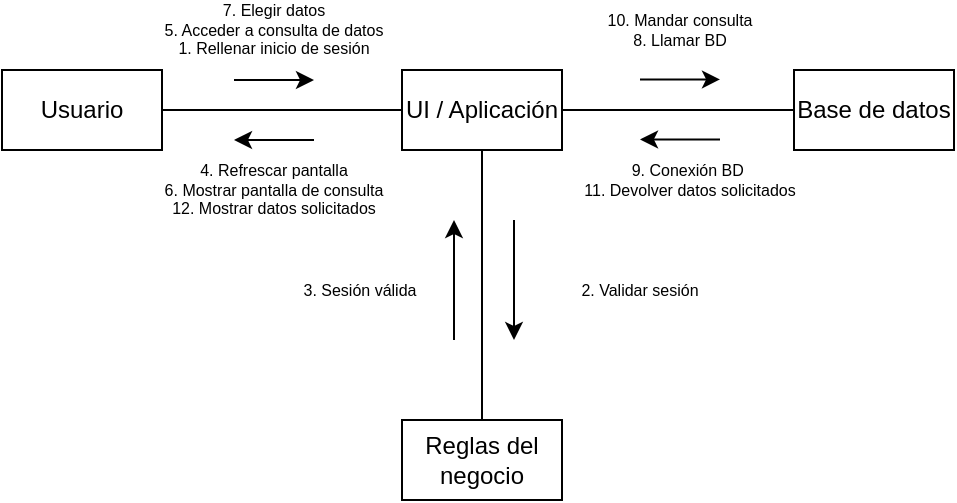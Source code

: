<mxfile version="24.7.17">
  <diagram name="Página-1" id="0aEAIex5AfrO0MwewxDz">
    <mxGraphModel dx="636" dy="376" grid="1" gridSize="10" guides="1" tooltips="1" connect="1" arrows="1" fold="1" page="1" pageScale="1" pageWidth="1169" pageHeight="827" math="0" shadow="0">
      <root>
        <mxCell id="0" />
        <mxCell id="1" parent="0" />
        <mxCell id="ejGh-xggP8BQPB7D56io-1" value="Usuario" style="rounded=0;whiteSpace=wrap;html=1;" vertex="1" parent="1">
          <mxGeometry x="347" y="324" width="80" height="40" as="geometry" />
        </mxCell>
        <mxCell id="ejGh-xggP8BQPB7D56io-2" value="UI / Aplicación" style="rounded=0;whiteSpace=wrap;html=1;" vertex="1" parent="1">
          <mxGeometry x="547" y="324" width="80" height="40" as="geometry" />
        </mxCell>
        <mxCell id="ejGh-xggP8BQPB7D56io-3" value="Reglas del negocio" style="rounded=0;whiteSpace=wrap;html=1;" vertex="1" parent="1">
          <mxGeometry x="547" y="499" width="80" height="40" as="geometry" />
        </mxCell>
        <mxCell id="ejGh-xggP8BQPB7D56io-4" value="Base de datos" style="rounded=0;whiteSpace=wrap;html=1;" vertex="1" parent="1">
          <mxGeometry x="743" y="324" width="80" height="40" as="geometry" />
        </mxCell>
        <mxCell id="ejGh-xggP8BQPB7D56io-5" value="" style="endArrow=none;html=1;rounded=0;exitX=1;exitY=0.5;exitDx=0;exitDy=0;entryX=0;entryY=0.5;entryDx=0;entryDy=0;" edge="1" parent="1" source="ejGh-xggP8BQPB7D56io-1" target="ejGh-xggP8BQPB7D56io-2">
          <mxGeometry width="50" height="50" relative="1" as="geometry">
            <mxPoint x="547" y="444" as="sourcePoint" />
            <mxPoint x="597" y="394" as="targetPoint" />
          </mxGeometry>
        </mxCell>
        <mxCell id="ejGh-xggP8BQPB7D56io-6" value="" style="endArrow=none;html=1;rounded=0;exitX=0.5;exitY=1;exitDx=0;exitDy=0;entryX=0.5;entryY=0;entryDx=0;entryDy=0;" edge="1" parent="1" source="ejGh-xggP8BQPB7D56io-2" target="ejGh-xggP8BQPB7D56io-3">
          <mxGeometry width="50" height="50" relative="1" as="geometry">
            <mxPoint x="627" y="343.76" as="sourcePoint" />
            <mxPoint x="747" y="343.76" as="targetPoint" />
          </mxGeometry>
        </mxCell>
        <mxCell id="ejGh-xggP8BQPB7D56io-7" value="" style="endArrow=classic;html=1;rounded=0;" edge="1" parent="1">
          <mxGeometry width="50" height="50" relative="1" as="geometry">
            <mxPoint x="463" y="329" as="sourcePoint" />
            <mxPoint x="503" y="329" as="targetPoint" />
          </mxGeometry>
        </mxCell>
        <mxCell id="ejGh-xggP8BQPB7D56io-8" value="" style="endArrow=classic;html=1;rounded=0;" edge="1" parent="1">
          <mxGeometry width="50" height="50" relative="1" as="geometry">
            <mxPoint x="503" y="359" as="sourcePoint" />
            <mxPoint x="463" y="359" as="targetPoint" />
          </mxGeometry>
        </mxCell>
        <mxCell id="ejGh-xggP8BQPB7D56io-9" value="" style="endArrow=classic;html=1;rounded=0;" edge="1" parent="1">
          <mxGeometry width="50" height="50" relative="1" as="geometry">
            <mxPoint x="603" y="399" as="sourcePoint" />
            <mxPoint x="603" y="459" as="targetPoint" />
          </mxGeometry>
        </mxCell>
        <mxCell id="ejGh-xggP8BQPB7D56io-10" value="" style="endArrow=classic;html=1;rounded=0;" edge="1" parent="1">
          <mxGeometry width="50" height="50" relative="1" as="geometry">
            <mxPoint x="573" y="459" as="sourcePoint" />
            <mxPoint x="573" y="399" as="targetPoint" />
          </mxGeometry>
        </mxCell>
        <mxCell id="ejGh-xggP8BQPB7D56io-11" value="7. Elegir datos&lt;div style=&quot;font-size: 8px;&quot;&gt;5. Acceder a consulta de datos&lt;/div&gt;&lt;div style=&quot;font-size: 8px;&quot;&gt;1. Rellenar inicio de sesión&lt;/div&gt;" style="text;html=1;align=center;verticalAlign=middle;whiteSpace=wrap;rounded=0;fontSize=8;" vertex="1" parent="1">
          <mxGeometry x="423" y="289" width="120" height="30" as="geometry" />
        </mxCell>
        <mxCell id="ejGh-xggP8BQPB7D56io-12" value="4. Refrescar pantalla&lt;div style=&quot;font-size: 8px;&quot;&gt;6. Mostrar pantalla de consulta&lt;/div&gt;&lt;div style=&quot;font-size: 8px;&quot;&gt;12. Mostrar datos solicitados&lt;/div&gt;" style="text;html=1;align=center;verticalAlign=middle;whiteSpace=wrap;rounded=0;fontSize=8;" vertex="1" parent="1">
          <mxGeometry x="423" y="369" width="120" height="30" as="geometry" />
        </mxCell>
        <mxCell id="ejGh-xggP8BQPB7D56io-13" value="" style="endArrow=none;html=1;rounded=0;exitX=1;exitY=0.5;exitDx=0;exitDy=0;entryX=0;entryY=0.5;entryDx=0;entryDy=0;" edge="1" parent="1" source="ejGh-xggP8BQPB7D56io-2" target="ejGh-xggP8BQPB7D56io-4">
          <mxGeometry width="50" height="50" relative="1" as="geometry">
            <mxPoint x="637" y="353.76" as="sourcePoint" />
            <mxPoint x="757" y="429" as="targetPoint" />
          </mxGeometry>
        </mxCell>
        <mxCell id="ejGh-xggP8BQPB7D56io-14" value="&lt;div style=&quot;font-size: 8px;&quot;&gt;2. Validar sesión&lt;/div&gt;" style="text;html=1;align=center;verticalAlign=middle;whiteSpace=wrap;rounded=0;fontSize=8;rotation=0;" vertex="1" parent="1">
          <mxGeometry x="613" y="419" width="106" height="30" as="geometry" />
        </mxCell>
        <mxCell id="ejGh-xggP8BQPB7D56io-15" value="&lt;div&gt;3. Sesión válida&lt;/div&gt;" style="text;html=1;align=center;verticalAlign=middle;whiteSpace=wrap;rounded=0;fontSize=8;rotation=0;" vertex="1" parent="1">
          <mxGeometry x="473" y="419" width="106" height="30" as="geometry" />
        </mxCell>
        <mxCell id="ejGh-xggP8BQPB7D56io-16" value="" style="endArrow=classic;html=1;rounded=0;" edge="1" parent="1">
          <mxGeometry width="50" height="50" relative="1" as="geometry">
            <mxPoint x="666" y="328.71" as="sourcePoint" />
            <mxPoint x="706" y="328.71" as="targetPoint" />
          </mxGeometry>
        </mxCell>
        <mxCell id="ejGh-xggP8BQPB7D56io-17" value="" style="endArrow=classic;html=1;rounded=0;" edge="1" parent="1">
          <mxGeometry width="50" height="50" relative="1" as="geometry">
            <mxPoint x="706" y="358.71" as="sourcePoint" />
            <mxPoint x="666" y="358.71" as="targetPoint" />
          </mxGeometry>
        </mxCell>
        <mxCell id="ejGh-xggP8BQPB7D56io-18" value="10. Mandar consulta&lt;div&gt;8. Llamar BD&lt;/div&gt;" style="text;html=1;align=center;verticalAlign=middle;whiteSpace=wrap;rounded=0;fontSize=8;rotation=0;" vertex="1" parent="1">
          <mxGeometry x="633" y="289" width="106" height="30" as="geometry" />
        </mxCell>
        <mxCell id="ejGh-xggP8BQPB7D56io-19" value="9. Conexión BD&amp;nbsp;&lt;div&gt;11. Devolver datos solicitados&lt;/div&gt;" style="text;html=1;align=center;verticalAlign=middle;whiteSpace=wrap;rounded=0;fontSize=8;rotation=0;" vertex="1" parent="1">
          <mxGeometry x="633" y="364" width="116" height="30" as="geometry" />
        </mxCell>
      </root>
    </mxGraphModel>
  </diagram>
</mxfile>

